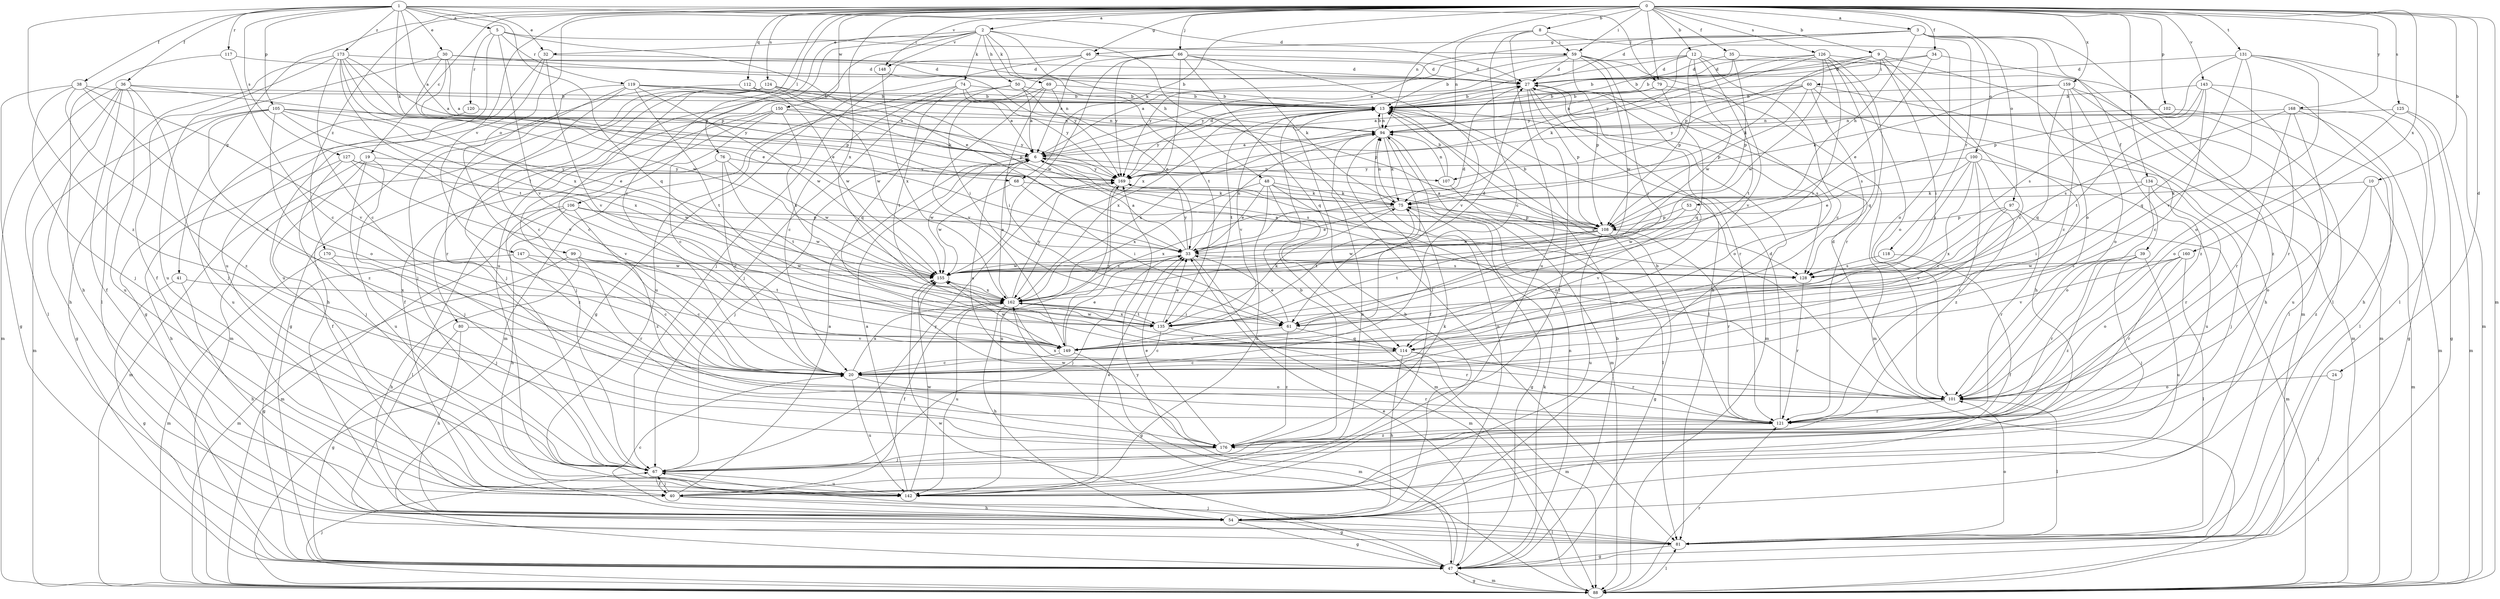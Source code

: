 strict digraph  {
0;
1;
2;
3;
5;
6;
8;
9;
10;
12;
13;
19;
20;
24;
27;
30;
32;
33;
34;
35;
36;
38;
39;
40;
41;
46;
47;
48;
50;
53;
54;
59;
60;
61;
66;
67;
68;
69;
74;
75;
76;
79;
80;
81;
88;
94;
97;
99;
100;
101;
102;
105;
106;
107;
108;
112;
114;
117;
118;
119;
120;
121;
124;
125;
126;
127;
128;
131;
134;
135;
142;
143;
147;
148;
149;
150;
155;
159;
160;
162;
168;
169;
170;
173;
176;
0 -> 2  [label=a];
0 -> 3  [label=a];
0 -> 8  [label=b];
0 -> 9  [label=b];
0 -> 10  [label=b];
0 -> 12  [label=b];
0 -> 19  [label=c];
0 -> 20  [label=c];
0 -> 24  [label=d];
0 -> 34  [label=f];
0 -> 35  [label=f];
0 -> 41  [label=g];
0 -> 46  [label=g];
0 -> 59  [label=i];
0 -> 66  [label=j];
0 -> 68  [label=k];
0 -> 76  [label=l];
0 -> 79  [label=l];
0 -> 88  [label=m];
0 -> 94  [label=n];
0 -> 97  [label=o];
0 -> 99  [label=o];
0 -> 102  [label=p];
0 -> 112  [label=q];
0 -> 124  [label=s];
0 -> 125  [label=s];
0 -> 126  [label=s];
0 -> 131  [label=t];
0 -> 134  [label=t];
0 -> 143  [label=v];
0 -> 147  [label=v];
0 -> 148  [label=v];
0 -> 150  [label=w];
0 -> 159  [label=x];
0 -> 160  [label=x];
0 -> 162  [label=x];
0 -> 168  [label=y];
0 -> 170  [label=z];
1 -> 5  [label=a];
1 -> 6  [label=a];
1 -> 27  [label=d];
1 -> 30  [label=e];
1 -> 32  [label=e];
1 -> 36  [label=f];
1 -> 38  [label=f];
1 -> 68  [label=k];
1 -> 79  [label=l];
1 -> 105  [label=p];
1 -> 114  [label=q];
1 -> 117  [label=r];
1 -> 127  [label=s];
1 -> 173  [label=z];
1 -> 176  [label=z];
2 -> 32  [label=e];
2 -> 48  [label=h];
2 -> 50  [label=h];
2 -> 69  [label=k];
2 -> 74  [label=k];
2 -> 80  [label=l];
2 -> 81  [label=l];
2 -> 106  [label=p];
2 -> 135  [label=t];
2 -> 142  [label=u];
2 -> 148  [label=v];
3 -> 6  [label=a];
3 -> 27  [label=d];
3 -> 39  [label=f];
3 -> 46  [label=g];
3 -> 53  [label=h];
3 -> 88  [label=m];
3 -> 100  [label=o];
3 -> 101  [label=o];
3 -> 118  [label=r];
3 -> 169  [label=y];
5 -> 33  [label=e];
5 -> 59  [label=i];
5 -> 119  [label=r];
5 -> 120  [label=r];
5 -> 142  [label=u];
5 -> 149  [label=v];
6 -> 27  [label=d];
6 -> 67  [label=j];
6 -> 107  [label=p];
6 -> 128  [label=s];
6 -> 155  [label=w];
6 -> 169  [label=y];
8 -> 20  [label=c];
8 -> 59  [label=i];
8 -> 94  [label=n];
8 -> 101  [label=o];
8 -> 142  [label=u];
9 -> 13  [label=b];
9 -> 20  [label=c];
9 -> 60  [label=i];
9 -> 61  [label=i];
9 -> 75  [label=k];
9 -> 107  [label=p];
9 -> 176  [label=z];
10 -> 75  [label=k];
10 -> 88  [label=m];
10 -> 101  [label=o];
10 -> 176  [label=z];
12 -> 6  [label=a];
12 -> 20  [label=c];
12 -> 27  [label=d];
12 -> 101  [label=o];
12 -> 108  [label=p];
12 -> 135  [label=t];
12 -> 155  [label=w];
12 -> 169  [label=y];
13 -> 94  [label=n];
13 -> 101  [label=o];
13 -> 128  [label=s];
13 -> 135  [label=t];
13 -> 149  [label=v];
13 -> 162  [label=x];
13 -> 169  [label=y];
19 -> 40  [label=f];
19 -> 67  [label=j];
19 -> 88  [label=m];
19 -> 142  [label=u];
19 -> 169  [label=y];
20 -> 101  [label=o];
20 -> 121  [label=r];
20 -> 142  [label=u];
20 -> 162  [label=x];
24 -> 81  [label=l];
24 -> 101  [label=o];
27 -> 13  [label=b];
27 -> 40  [label=f];
27 -> 81  [label=l];
27 -> 88  [label=m];
27 -> 108  [label=p];
27 -> 121  [label=r];
30 -> 6  [label=a];
30 -> 13  [label=b];
30 -> 27  [label=d];
30 -> 33  [label=e];
30 -> 108  [label=p];
30 -> 142  [label=u];
32 -> 27  [label=d];
32 -> 47  [label=g];
32 -> 142  [label=u];
32 -> 149  [label=v];
33 -> 6  [label=a];
33 -> 27  [label=d];
33 -> 67  [label=j];
33 -> 88  [label=m];
33 -> 94  [label=n];
33 -> 128  [label=s];
33 -> 155  [label=w];
33 -> 169  [label=y];
34 -> 13  [label=b];
34 -> 27  [label=d];
34 -> 33  [label=e];
34 -> 176  [label=z];
35 -> 13  [label=b];
35 -> 27  [label=d];
35 -> 81  [label=l];
35 -> 108  [label=p];
36 -> 13  [label=b];
36 -> 40  [label=f];
36 -> 54  [label=h];
36 -> 67  [label=j];
36 -> 81  [label=l];
36 -> 88  [label=m];
36 -> 142  [label=u];
36 -> 169  [label=y];
38 -> 13  [label=b];
38 -> 20  [label=c];
38 -> 47  [label=g];
38 -> 67  [label=j];
38 -> 149  [label=v];
38 -> 176  [label=z];
39 -> 67  [label=j];
39 -> 121  [label=r];
39 -> 128  [label=s];
39 -> 142  [label=u];
39 -> 176  [label=z];
40 -> 6  [label=a];
40 -> 47  [label=g];
40 -> 54  [label=h];
40 -> 67  [label=j];
40 -> 94  [label=n];
41 -> 47  [label=g];
41 -> 54  [label=h];
41 -> 162  [label=x];
46 -> 27  [label=d];
46 -> 47  [label=g];
46 -> 61  [label=i];
46 -> 67  [label=j];
47 -> 13  [label=b];
47 -> 33  [label=e];
47 -> 75  [label=k];
47 -> 88  [label=m];
47 -> 94  [label=n];
47 -> 155  [label=w];
47 -> 169  [label=y];
48 -> 33  [label=e];
48 -> 75  [label=k];
48 -> 88  [label=m];
48 -> 101  [label=o];
48 -> 128  [label=s];
48 -> 142  [label=u];
48 -> 162  [label=x];
50 -> 6  [label=a];
50 -> 13  [label=b];
50 -> 88  [label=m];
50 -> 108  [label=p];
50 -> 114  [label=q];
53 -> 108  [label=p];
53 -> 149  [label=v];
53 -> 155  [label=w];
54 -> 13  [label=b];
54 -> 20  [label=c];
54 -> 47  [label=g];
54 -> 81  [label=l];
54 -> 94  [label=n];
59 -> 13  [label=b];
59 -> 27  [label=d];
59 -> 54  [label=h];
59 -> 61  [label=i];
59 -> 108  [label=p];
59 -> 149  [label=v];
59 -> 155  [label=w];
59 -> 169  [label=y];
60 -> 6  [label=a];
60 -> 13  [label=b];
60 -> 54  [label=h];
60 -> 88  [label=m];
60 -> 108  [label=p];
60 -> 128  [label=s];
60 -> 169  [label=y];
61 -> 33  [label=e];
61 -> 114  [label=q];
61 -> 149  [label=v];
61 -> 176  [label=z];
66 -> 6  [label=a];
66 -> 27  [label=d];
66 -> 75  [label=k];
66 -> 114  [label=q];
66 -> 149  [label=v];
66 -> 155  [label=w];
66 -> 162  [label=x];
66 -> 169  [label=y];
67 -> 13  [label=b];
67 -> 40  [label=f];
67 -> 142  [label=u];
67 -> 169  [label=y];
68 -> 61  [label=i];
68 -> 75  [label=k];
68 -> 155  [label=w];
69 -> 13  [label=b];
69 -> 33  [label=e];
69 -> 61  [label=i];
69 -> 67  [label=j];
69 -> 149  [label=v];
74 -> 6  [label=a];
74 -> 13  [label=b];
74 -> 20  [label=c];
74 -> 135  [label=t];
74 -> 142  [label=u];
74 -> 169  [label=y];
75 -> 33  [label=e];
75 -> 47  [label=g];
75 -> 94  [label=n];
75 -> 108  [label=p];
75 -> 135  [label=t];
75 -> 162  [label=x];
76 -> 20  [label=c];
76 -> 135  [label=t];
76 -> 155  [label=w];
76 -> 169  [label=y];
76 -> 176  [label=z];
79 -> 13  [label=b];
79 -> 88  [label=m];
79 -> 94  [label=n];
79 -> 114  [label=q];
80 -> 47  [label=g];
80 -> 54  [label=h];
80 -> 149  [label=v];
81 -> 47  [label=g];
81 -> 67  [label=j];
81 -> 101  [label=o];
88 -> 47  [label=g];
88 -> 67  [label=j];
88 -> 81  [label=l];
88 -> 121  [label=r];
94 -> 6  [label=a];
94 -> 13  [label=b];
94 -> 40  [label=f];
94 -> 61  [label=i];
94 -> 75  [label=k];
94 -> 88  [label=m];
94 -> 162  [label=x];
97 -> 88  [label=m];
97 -> 108  [label=p];
97 -> 121  [label=r];
97 -> 149  [label=v];
97 -> 162  [label=x];
99 -> 20  [label=c];
99 -> 54  [label=h];
99 -> 88  [label=m];
99 -> 121  [label=r];
99 -> 135  [label=t];
99 -> 155  [label=w];
100 -> 20  [label=c];
100 -> 33  [label=e];
100 -> 121  [label=r];
100 -> 128  [label=s];
100 -> 142  [label=u];
100 -> 169  [label=y];
100 -> 176  [label=z];
101 -> 6  [label=a];
101 -> 27  [label=d];
101 -> 81  [label=l];
101 -> 121  [label=r];
101 -> 162  [label=x];
102 -> 81  [label=l];
102 -> 94  [label=n];
105 -> 33  [label=e];
105 -> 47  [label=g];
105 -> 88  [label=m];
105 -> 94  [label=n];
105 -> 101  [label=o];
105 -> 149  [label=v];
105 -> 162  [label=x];
105 -> 176  [label=z];
106 -> 54  [label=h];
106 -> 81  [label=l];
106 -> 88  [label=m];
106 -> 108  [label=p];
106 -> 155  [label=w];
106 -> 176  [label=z];
107 -> 13  [label=b];
107 -> 81  [label=l];
107 -> 94  [label=n];
108 -> 6  [label=a];
108 -> 13  [label=b];
108 -> 33  [label=e];
108 -> 47  [label=g];
108 -> 121  [label=r];
108 -> 135  [label=t];
108 -> 142  [label=u];
108 -> 155  [label=w];
112 -> 13  [label=b];
112 -> 54  [label=h];
112 -> 155  [label=w];
114 -> 20  [label=c];
114 -> 54  [label=h];
114 -> 88  [label=m];
114 -> 121  [label=r];
114 -> 155  [label=w];
117 -> 20  [label=c];
117 -> 27  [label=d];
117 -> 54  [label=h];
118 -> 40  [label=f];
118 -> 128  [label=s];
119 -> 6  [label=a];
119 -> 13  [label=b];
119 -> 20  [label=c];
119 -> 67  [label=j];
119 -> 75  [label=k];
119 -> 94  [label=n];
119 -> 121  [label=r];
119 -> 135  [label=t];
119 -> 155  [label=w];
120 -> 94  [label=n];
120 -> 142  [label=u];
121 -> 13  [label=b];
121 -> 27  [label=d];
121 -> 176  [label=z];
124 -> 13  [label=b];
124 -> 20  [label=c];
124 -> 47  [label=g];
124 -> 67  [label=j];
124 -> 88  [label=m];
124 -> 108  [label=p];
124 -> 155  [label=w];
125 -> 47  [label=g];
125 -> 88  [label=m];
125 -> 94  [label=n];
125 -> 101  [label=o];
126 -> 27  [label=d];
126 -> 54  [label=h];
126 -> 61  [label=i];
126 -> 75  [label=k];
126 -> 114  [label=q];
126 -> 121  [label=r];
126 -> 155  [label=w];
126 -> 169  [label=y];
127 -> 54  [label=h];
127 -> 67  [label=j];
127 -> 149  [label=v];
127 -> 155  [label=w];
127 -> 169  [label=y];
128 -> 6  [label=a];
128 -> 121  [label=r];
131 -> 27  [label=d];
131 -> 81  [label=l];
131 -> 88  [label=m];
131 -> 101  [label=o];
131 -> 108  [label=p];
131 -> 114  [label=q];
131 -> 149  [label=v];
134 -> 61  [label=i];
134 -> 67  [label=j];
134 -> 75  [label=k];
134 -> 101  [label=o];
134 -> 121  [label=r];
135 -> 20  [label=c];
135 -> 33  [label=e];
135 -> 75  [label=k];
135 -> 121  [label=r];
135 -> 162  [label=x];
142 -> 6  [label=a];
142 -> 33  [label=e];
142 -> 155  [label=w];
143 -> 13  [label=b];
143 -> 20  [label=c];
143 -> 54  [label=h];
143 -> 121  [label=r];
143 -> 128  [label=s];
143 -> 135  [label=t];
147 -> 20  [label=c];
147 -> 47  [label=g];
147 -> 155  [label=w];
148 -> 162  [label=x];
148 -> 169  [label=y];
149 -> 20  [label=c];
149 -> 33  [label=e];
149 -> 88  [label=m];
149 -> 155  [label=w];
149 -> 169  [label=y];
150 -> 20  [label=c];
150 -> 40  [label=f];
150 -> 67  [label=j];
150 -> 94  [label=n];
150 -> 162  [label=x];
150 -> 169  [label=y];
155 -> 162  [label=x];
159 -> 13  [label=b];
159 -> 20  [label=c];
159 -> 75  [label=k];
159 -> 81  [label=l];
159 -> 88  [label=m];
159 -> 101  [label=o];
159 -> 114  [label=q];
160 -> 81  [label=l];
160 -> 101  [label=o];
160 -> 121  [label=r];
160 -> 149  [label=v];
160 -> 155  [label=w];
162 -> 6  [label=a];
162 -> 27  [label=d];
162 -> 40  [label=f];
162 -> 47  [label=g];
162 -> 54  [label=h];
162 -> 61  [label=i];
162 -> 135  [label=t];
162 -> 142  [label=u];
162 -> 169  [label=y];
168 -> 47  [label=g];
168 -> 88  [label=m];
168 -> 94  [label=n];
168 -> 121  [label=r];
168 -> 128  [label=s];
168 -> 142  [label=u];
169 -> 75  [label=k];
169 -> 142  [label=u];
170 -> 67  [label=j];
170 -> 88  [label=m];
170 -> 128  [label=s];
173 -> 6  [label=a];
173 -> 20  [label=c];
173 -> 27  [label=d];
173 -> 33  [label=e];
173 -> 40  [label=f];
173 -> 81  [label=l];
173 -> 135  [label=t];
173 -> 155  [label=w];
173 -> 162  [label=x];
176 -> 33  [label=e];
176 -> 67  [label=j];
176 -> 75  [label=k];
176 -> 155  [label=w];
}
